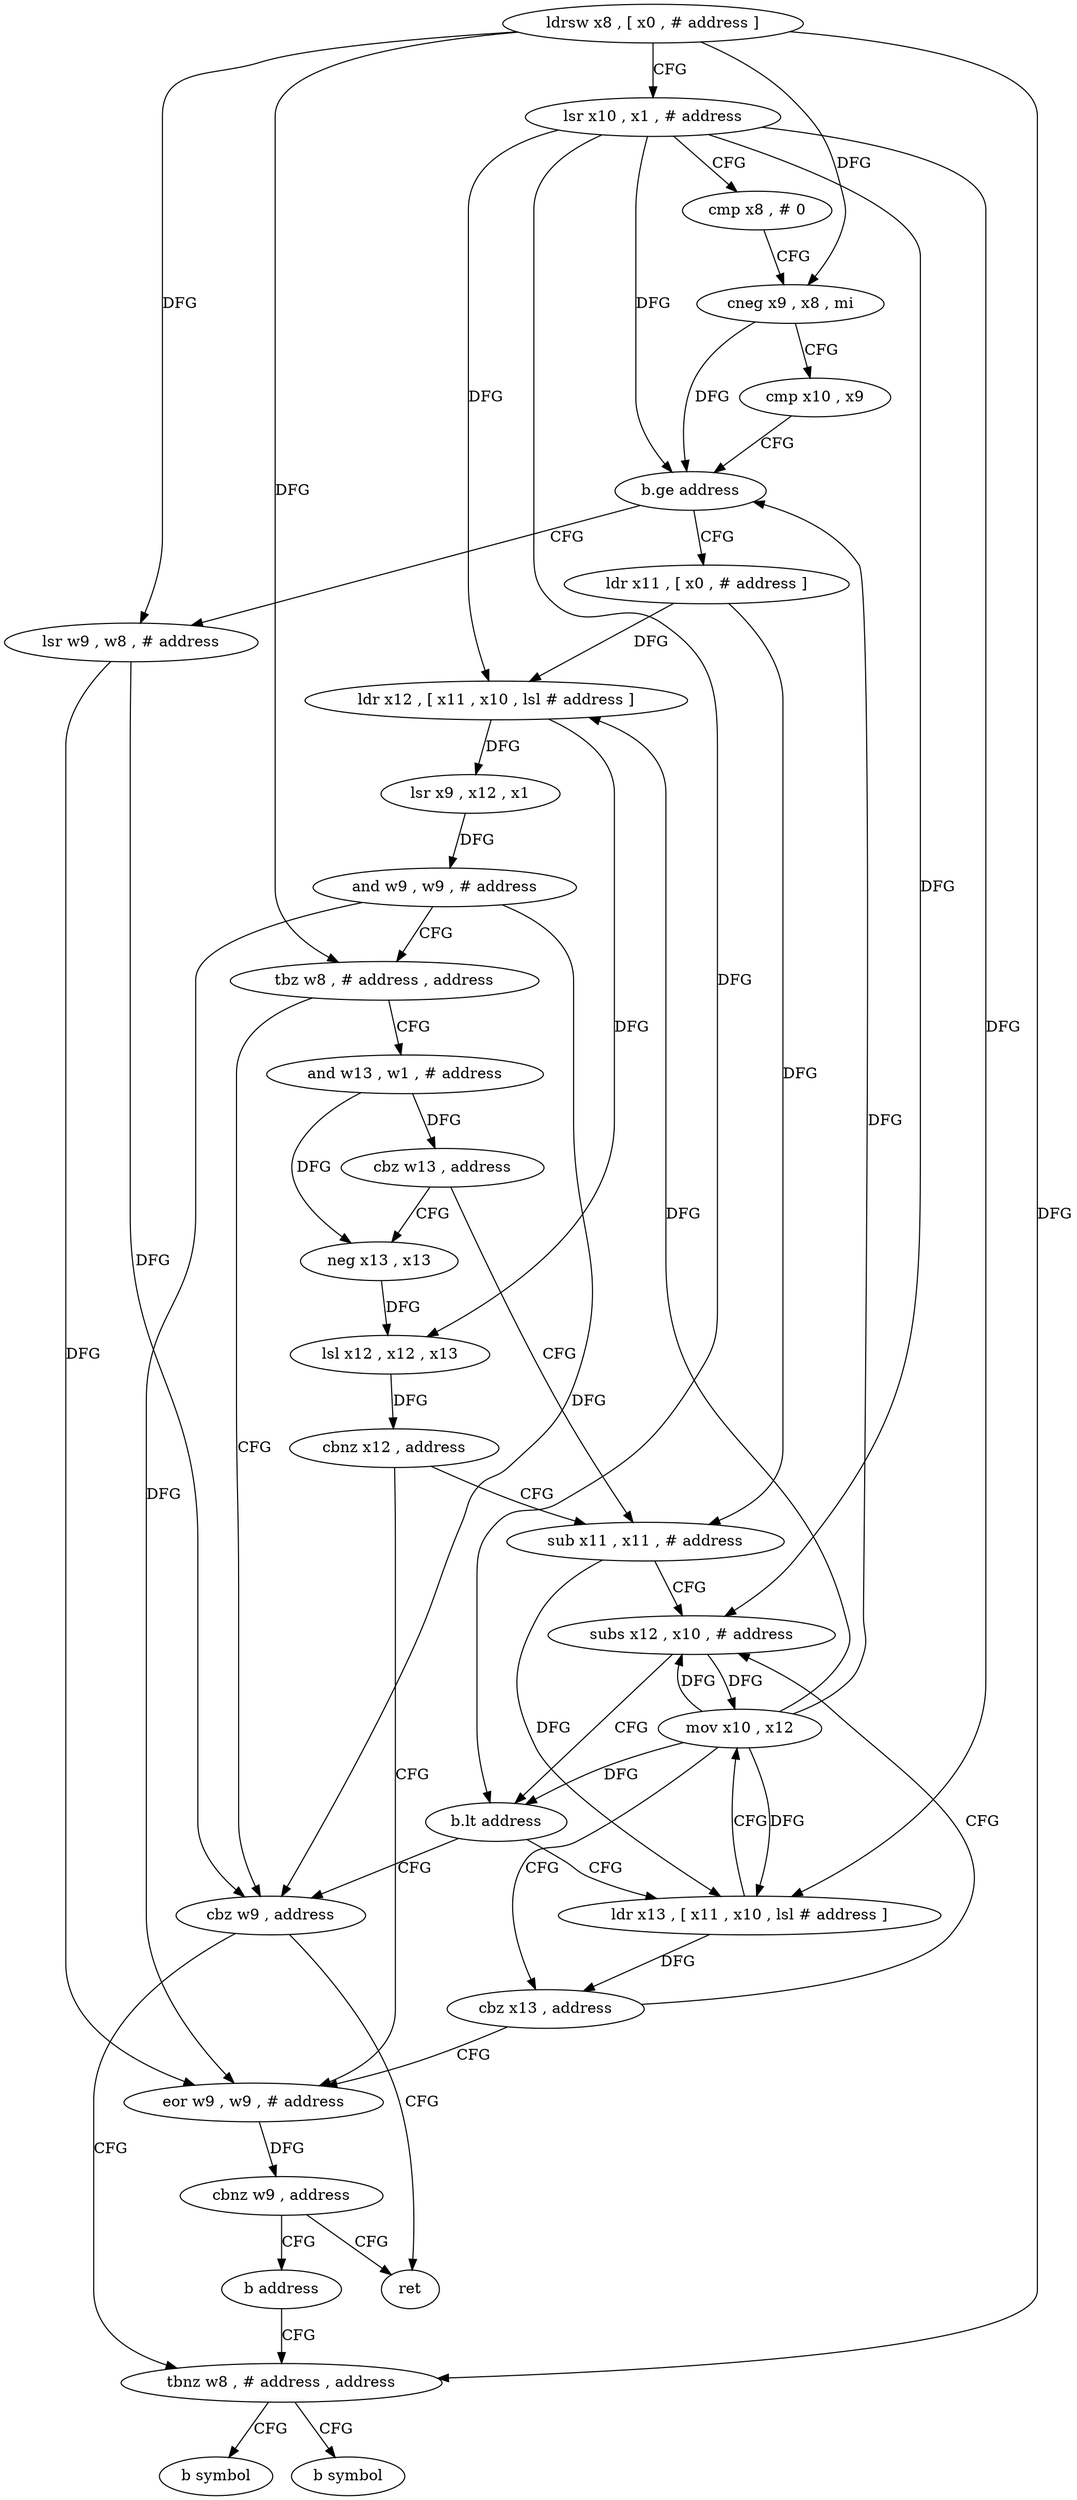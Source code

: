 digraph "func" {
"4246648" [label = "ldrsw x8 , [ x0 , # address ]" ]
"4246652" [label = "lsr x10 , x1 , # address" ]
"4246656" [label = "cmp x8 , # 0" ]
"4246660" [label = "cneg x9 , x8 , mi" ]
"4246664" [label = "cmp x10 , x9" ]
"4246668" [label = "b.ge address" ]
"4246748" [label = "lsr w9 , w8 , # address" ]
"4246672" [label = "ldr x11 , [ x0 , # address ]" ]
"4246752" [label = "cbz w9 , address" ]
"4246676" [label = "ldr x12 , [ x11 , x10 , lsl # address ]" ]
"4246680" [label = "lsr x9 , x12 , x1" ]
"4246684" [label = "and w9 , w9 , # address" ]
"4246688" [label = "tbz w8 , # address , address" ]
"4246692" [label = "and w13 , w1 , # address" ]
"4246760" [label = "tbnz w8 , # address , address" ]
"4246768" [label = "b symbol" ]
"4246764" [label = "b symbol" ]
"4246756" [label = "ret" ]
"4246696" [label = "cbz w13 , address" ]
"4246712" [label = "sub x11 , x11 , # address" ]
"4246700" [label = "neg x13 , x13" ]
"4246716" [label = "subs x12 , x10 , # address" ]
"4246704" [label = "lsl x12 , x12 , x13" ]
"4246708" [label = "cbnz x12 , address" ]
"4246736" [label = "eor w9 , w9 , # address" ]
"4246724" [label = "ldr x13 , [ x11 , x10 , lsl # address ]" ]
"4246728" [label = "mov x10 , x12" ]
"4246732" [label = "cbz x13 , address" ]
"4246740" [label = "cbnz w9 , address" ]
"4246744" [label = "b address" ]
"4246720" [label = "b.lt address" ]
"4246648" -> "4246652" [ label = "CFG" ]
"4246648" -> "4246660" [ label = "DFG" ]
"4246648" -> "4246748" [ label = "DFG" ]
"4246648" -> "4246688" [ label = "DFG" ]
"4246648" -> "4246760" [ label = "DFG" ]
"4246652" -> "4246656" [ label = "CFG" ]
"4246652" -> "4246668" [ label = "DFG" ]
"4246652" -> "4246676" [ label = "DFG" ]
"4246652" -> "4246716" [ label = "DFG" ]
"4246652" -> "4246720" [ label = "DFG" ]
"4246652" -> "4246724" [ label = "DFG" ]
"4246656" -> "4246660" [ label = "CFG" ]
"4246660" -> "4246664" [ label = "CFG" ]
"4246660" -> "4246668" [ label = "DFG" ]
"4246664" -> "4246668" [ label = "CFG" ]
"4246668" -> "4246748" [ label = "CFG" ]
"4246668" -> "4246672" [ label = "CFG" ]
"4246748" -> "4246752" [ label = "DFG" ]
"4246748" -> "4246736" [ label = "DFG" ]
"4246672" -> "4246676" [ label = "DFG" ]
"4246672" -> "4246712" [ label = "DFG" ]
"4246752" -> "4246760" [ label = "CFG" ]
"4246752" -> "4246756" [ label = "CFG" ]
"4246676" -> "4246680" [ label = "DFG" ]
"4246676" -> "4246704" [ label = "DFG" ]
"4246680" -> "4246684" [ label = "DFG" ]
"4246684" -> "4246688" [ label = "CFG" ]
"4246684" -> "4246752" [ label = "DFG" ]
"4246684" -> "4246736" [ label = "DFG" ]
"4246688" -> "4246752" [ label = "CFG" ]
"4246688" -> "4246692" [ label = "CFG" ]
"4246692" -> "4246696" [ label = "DFG" ]
"4246692" -> "4246700" [ label = "DFG" ]
"4246760" -> "4246768" [ label = "CFG" ]
"4246760" -> "4246764" [ label = "CFG" ]
"4246696" -> "4246712" [ label = "CFG" ]
"4246696" -> "4246700" [ label = "CFG" ]
"4246712" -> "4246716" [ label = "CFG" ]
"4246712" -> "4246724" [ label = "DFG" ]
"4246700" -> "4246704" [ label = "DFG" ]
"4246716" -> "4246720" [ label = "CFG" ]
"4246716" -> "4246728" [ label = "DFG" ]
"4246704" -> "4246708" [ label = "DFG" ]
"4246708" -> "4246736" [ label = "CFG" ]
"4246708" -> "4246712" [ label = "CFG" ]
"4246736" -> "4246740" [ label = "DFG" ]
"4246724" -> "4246728" [ label = "CFG" ]
"4246724" -> "4246732" [ label = "DFG" ]
"4246728" -> "4246732" [ label = "CFG" ]
"4246728" -> "4246676" [ label = "DFG" ]
"4246728" -> "4246716" [ label = "DFG" ]
"4246728" -> "4246720" [ label = "DFG" ]
"4246728" -> "4246724" [ label = "DFG" ]
"4246728" -> "4246668" [ label = "DFG" ]
"4246732" -> "4246716" [ label = "CFG" ]
"4246732" -> "4246736" [ label = "CFG" ]
"4246740" -> "4246756" [ label = "CFG" ]
"4246740" -> "4246744" [ label = "CFG" ]
"4246744" -> "4246760" [ label = "CFG" ]
"4246720" -> "4246752" [ label = "CFG" ]
"4246720" -> "4246724" [ label = "CFG" ]
}
